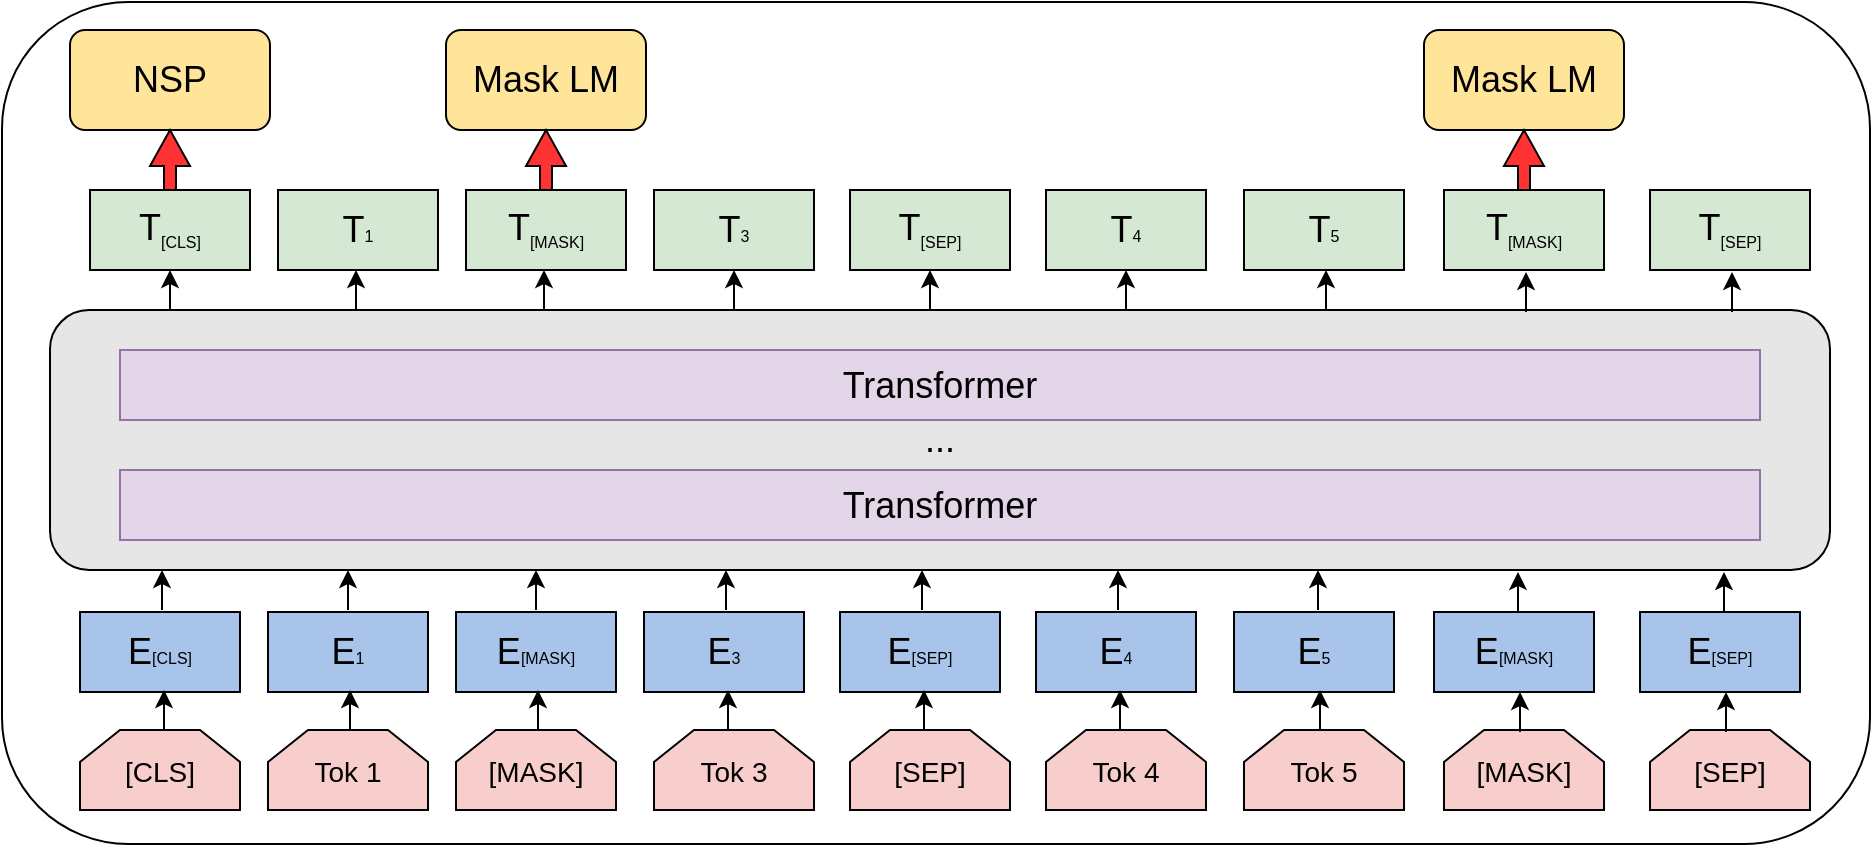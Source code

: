 <mxfile version="17.4.4" type="github"><diagram id="fWMDDp7Lm-e_HFF2qA3_" name="Page-1"><mxGraphModel dx="1426" dy="1937" grid="1" gridSize="10" guides="1" tooltips="1" connect="1" arrows="1" fold="1" page="0" pageScale="1" pageWidth="827" pageHeight="1169" math="0" shadow="0"><root><mxCell id="0"/><mxCell id="1" parent="0"/><mxCell id="NvGPmT_I2N-Bbcsn_XnZ-1" value="" style="rounded=1;whiteSpace=wrap;html=1;" vertex="1" parent="1"><mxGeometry x="276" y="-924" width="934" height="421" as="geometry"/></mxCell><mxCell id="NvGPmT_I2N-Bbcsn_XnZ-2" value="&lt;font style=&quot;font-size: 18px&quot;&gt;NSP&lt;/font&gt;" style="rounded=1;whiteSpace=wrap;html=1;fillColor=#FFE599;" vertex="1" parent="1"><mxGeometry x="310" y="-910" width="100" height="50" as="geometry"/></mxCell><mxCell id="NvGPmT_I2N-Bbcsn_XnZ-3" value="&lt;font style=&quot;font-size: 18px&quot;&gt;Mask LM&lt;/font&gt;" style="rounded=1;whiteSpace=wrap;html=1;fillColor=#FFE599;" vertex="1" parent="1"><mxGeometry x="498" y="-910" width="100" height="50" as="geometry"/></mxCell><mxCell id="NvGPmT_I2N-Bbcsn_XnZ-4" value="&lt;font style=&quot;font-size: 18px&quot;&gt;Mask LM&lt;/font&gt;" style="rounded=1;whiteSpace=wrap;html=1;fillColor=#FFE599;" vertex="1" parent="1"><mxGeometry x="987" y="-910" width="100" height="50" as="geometry"/></mxCell><mxCell id="NvGPmT_I2N-Bbcsn_XnZ-5" value="&lt;font style=&quot;font-size: 18px&quot;&gt;T&lt;/font&gt;&lt;sub&gt;&lt;font style=&quot;font-size: 8px&quot;&gt;[CLS]&lt;/font&gt;&lt;/sub&gt;" style="rounded=0;whiteSpace=wrap;html=1;fillColor=#D5E8D4;" vertex="1" parent="1"><mxGeometry x="320" y="-830" width="80" height="40" as="geometry"/></mxCell><mxCell id="NvGPmT_I2N-Bbcsn_XnZ-13" value="&lt;font style=&quot;font-size: 18px&quot;&gt;T&lt;/font&gt;&lt;font style=&quot;font-size: 8px&quot;&gt;1&lt;/font&gt;" style="rounded=0;whiteSpace=wrap;html=1;fillColor=#D5E8D4;" vertex="1" parent="1"><mxGeometry x="414" y="-830" width="80" height="40" as="geometry"/></mxCell><mxCell id="NvGPmT_I2N-Bbcsn_XnZ-14" value="&lt;font style=&quot;font-size: 18px&quot;&gt;T&lt;/font&gt;&lt;sub&gt;&lt;font style=&quot;font-size: 8px&quot;&gt;[MASK]&lt;/font&gt;&lt;/sub&gt;" style="rounded=0;whiteSpace=wrap;html=1;fillColor=#D5E8D4;" vertex="1" parent="1"><mxGeometry x="508" y="-830" width="80" height="40" as="geometry"/></mxCell><mxCell id="NvGPmT_I2N-Bbcsn_XnZ-15" value="&lt;font style=&quot;font-size: 18px&quot;&gt;T&lt;/font&gt;&lt;font style=&quot;font-size: 8px&quot;&gt;3&lt;/font&gt;" style="rounded=0;whiteSpace=wrap;html=1;fillColor=#D5E8D4;" vertex="1" parent="1"><mxGeometry x="602" y="-830" width="80" height="40" as="geometry"/></mxCell><mxCell id="NvGPmT_I2N-Bbcsn_XnZ-16" value="&lt;font style=&quot;font-size: 18px&quot;&gt;T&lt;/font&gt;&lt;sub&gt;&lt;font style=&quot;font-size: 8px&quot;&gt;[SEP]&lt;/font&gt;&lt;/sub&gt;" style="rounded=0;whiteSpace=wrap;html=1;fillColor=#D5E8D4;" vertex="1" parent="1"><mxGeometry x="700" y="-830" width="80" height="40" as="geometry"/></mxCell><mxCell id="NvGPmT_I2N-Bbcsn_XnZ-17" value="&lt;font style=&quot;font-size: 18px&quot;&gt;T&lt;/font&gt;&lt;font style=&quot;font-size: 8px&quot;&gt;4&lt;/font&gt;" style="rounded=0;whiteSpace=wrap;html=1;fillColor=#D5E8D4;" vertex="1" parent="1"><mxGeometry x="798" y="-830" width="80" height="40" as="geometry"/></mxCell><mxCell id="NvGPmT_I2N-Bbcsn_XnZ-18" value="&lt;font style=&quot;font-size: 18px&quot;&gt;T&lt;/font&gt;&lt;sub&gt;&lt;font style=&quot;font-size: 8px&quot;&gt;[MASK]&lt;/font&gt;&lt;/sub&gt;" style="rounded=0;whiteSpace=wrap;html=1;fillColor=#D5E8D4;" vertex="1" parent="1"><mxGeometry x="997" y="-830" width="80" height="40" as="geometry"/></mxCell><mxCell id="NvGPmT_I2N-Bbcsn_XnZ-19" value="&lt;font style=&quot;font-size: 18px&quot;&gt;T&lt;/font&gt;&lt;font style=&quot;font-size: 8px&quot;&gt;5&lt;/font&gt;" style="rounded=0;whiteSpace=wrap;html=1;fillColor=#D5E8D4;" vertex="1" parent="1"><mxGeometry x="897" y="-830" width="80" height="40" as="geometry"/></mxCell><mxCell id="NvGPmT_I2N-Bbcsn_XnZ-33" value="&lt;font style=&quot;font-size: 18px&quot;&gt;T&lt;/font&gt;&lt;sub&gt;&lt;font style=&quot;font-size: 8px&quot;&gt;[SEP]&lt;/font&gt;&lt;/sub&gt;" style="rounded=0;whiteSpace=wrap;html=1;fillColor=#D5E8D4;" vertex="1" parent="1"><mxGeometry x="1100" y="-830" width="80" height="40" as="geometry"/></mxCell><mxCell id="NvGPmT_I2N-Bbcsn_XnZ-36" value="" style="html=1;shadow=0;dashed=0;align=center;verticalAlign=middle;shape=mxgraph.arrows2.arrow;dy=0.7;dx=18;direction=north;notch=0;fontSize=18;fillColor=#FF3333;" vertex="1" parent="1"><mxGeometry x="350" y="-860" width="20" height="30" as="geometry"/></mxCell><mxCell id="NvGPmT_I2N-Bbcsn_XnZ-39" value="" style="html=1;shadow=0;dashed=0;align=center;verticalAlign=middle;shape=mxgraph.arrows2.arrow;dy=0.7;dx=18;direction=north;notch=0;fontSize=18;fillColor=#FF3333;" vertex="1" parent="1"><mxGeometry x="538" y="-860" width="20" height="30" as="geometry"/></mxCell><mxCell id="NvGPmT_I2N-Bbcsn_XnZ-42" value="" style="html=1;shadow=0;dashed=0;align=center;verticalAlign=middle;shape=mxgraph.arrows2.arrow;dy=0.7;dx=18;direction=north;notch=0;fontSize=18;fillColor=#FF3333;" vertex="1" parent="1"><mxGeometry x="1027" y="-860" width="20" height="30" as="geometry"/></mxCell><mxCell id="NvGPmT_I2N-Bbcsn_XnZ-44" value="..." style="rounded=1;whiteSpace=wrap;html=1;fontSize=18;fillColor=#E6E6E6;" vertex="1" parent="1"><mxGeometry x="300" y="-770" width="890" height="130" as="geometry"/></mxCell><mxCell id="NvGPmT_I2N-Bbcsn_XnZ-45" value="Transformer" style="rounded=0;whiteSpace=wrap;html=1;fontSize=18;fillColor=#e1d5e7;strokeColor=#9673a6;" vertex="1" parent="1"><mxGeometry x="335" y="-750" width="820" height="35" as="geometry"/></mxCell><mxCell id="NvGPmT_I2N-Bbcsn_XnZ-46" value="&lt;span&gt;Transformer&lt;/span&gt;" style="rounded=0;whiteSpace=wrap;html=1;fontSize=18;fillColor=#e1d5e7;strokeColor=#9673a6;" vertex="1" parent="1"><mxGeometry x="335" y="-690" width="820" height="35" as="geometry"/></mxCell><mxCell id="NvGPmT_I2N-Bbcsn_XnZ-57" value="&lt;sub&gt;&lt;font style=&quot;font-size: 18px&quot;&gt;E&lt;/font&gt;&lt;font style=&quot;font-size: 8px&quot;&gt;[CLS]&lt;/font&gt;&lt;/sub&gt;" style="rounded=0;whiteSpace=wrap;html=1;fillColor=#A9C4EB;" vertex="1" parent="1"><mxGeometry x="315" y="-619" width="80" height="40" as="geometry"/></mxCell><mxCell id="NvGPmT_I2N-Bbcsn_XnZ-58" value="&lt;font style=&quot;font-size: 18px&quot;&gt;E&lt;/font&gt;&lt;font style=&quot;font-size: 8px&quot;&gt;1&lt;/font&gt;" style="rounded=0;whiteSpace=wrap;html=1;fillColor=#A9C4EB;" vertex="1" parent="1"><mxGeometry x="409" y="-619" width="80" height="40" as="geometry"/></mxCell><mxCell id="NvGPmT_I2N-Bbcsn_XnZ-59" value="&lt;sub&gt;&lt;font style=&quot;font-size: 18px&quot;&gt;E&lt;/font&gt;&lt;font style=&quot;font-size: 8px&quot;&gt;[MASK]&lt;/font&gt;&lt;/sub&gt;" style="rounded=0;whiteSpace=wrap;html=1;fillColor=#A9C4EB;" vertex="1" parent="1"><mxGeometry x="503" y="-619" width="80" height="40" as="geometry"/></mxCell><mxCell id="NvGPmT_I2N-Bbcsn_XnZ-60" value="&lt;font style=&quot;font-size: 18px&quot;&gt;E&lt;/font&gt;&lt;font style=&quot;font-size: 8px&quot;&gt;3&lt;/font&gt;" style="rounded=0;whiteSpace=wrap;html=1;fillColor=#A9C4EB;" vertex="1" parent="1"><mxGeometry x="597" y="-619" width="80" height="40" as="geometry"/></mxCell><mxCell id="NvGPmT_I2N-Bbcsn_XnZ-61" value="&lt;sub&gt;&lt;font style=&quot;font-size: 18px&quot;&gt;E&lt;/font&gt;&lt;font style=&quot;font-size: 8px&quot;&gt;[SEP]&lt;/font&gt;&lt;/sub&gt;" style="rounded=0;whiteSpace=wrap;html=1;fillColor=#A9C4EB;" vertex="1" parent="1"><mxGeometry x="695" y="-619" width="80" height="40" as="geometry"/></mxCell><mxCell id="NvGPmT_I2N-Bbcsn_XnZ-62" value="&lt;font style=&quot;font-size: 18px&quot;&gt;E&lt;/font&gt;&lt;font style=&quot;font-size: 8px&quot;&gt;4&lt;/font&gt;" style="rounded=0;whiteSpace=wrap;html=1;fillColor=#A9C4EB;" vertex="1" parent="1"><mxGeometry x="793" y="-619" width="80" height="40" as="geometry"/></mxCell><mxCell id="NvGPmT_I2N-Bbcsn_XnZ-63" value="&lt;sub&gt;&lt;font style=&quot;font-size: 18px&quot;&gt;E&lt;/font&gt;&lt;font style=&quot;font-size: 8px&quot;&gt;[MASK]&lt;/font&gt;&lt;/sub&gt;" style="rounded=0;whiteSpace=wrap;html=1;fillColor=#A9C4EB;" vertex="1" parent="1"><mxGeometry x="992" y="-619" width="80" height="40" as="geometry"/></mxCell><mxCell id="NvGPmT_I2N-Bbcsn_XnZ-64" value="&lt;font style=&quot;font-size: 18px&quot;&gt;E&lt;/font&gt;&lt;font style=&quot;font-size: 8px&quot;&gt;5&lt;/font&gt;" style="rounded=0;whiteSpace=wrap;html=1;fillColor=#A9C4EB;" vertex="1" parent="1"><mxGeometry x="892" y="-619" width="80" height="40" as="geometry"/></mxCell><mxCell id="NvGPmT_I2N-Bbcsn_XnZ-65" value="&lt;sub&gt;&lt;font style=&quot;font-size: 18px&quot;&gt;E&lt;/font&gt;&lt;font style=&quot;font-size: 8px&quot;&gt;[SEP]&lt;/font&gt;&lt;/sub&gt;" style="rounded=0;whiteSpace=wrap;html=1;fillColor=#A9C4EB;" vertex="1" parent="1"><mxGeometry x="1095" y="-619" width="80" height="40" as="geometry"/></mxCell><mxCell id="NvGPmT_I2N-Bbcsn_XnZ-68" value="" style="edgeStyle=segmentEdgeStyle;endArrow=classic;html=1;rounded=0;fontSize=18;" edge="1" parent="1"><mxGeometry width="50" height="50" relative="1" as="geometry"><mxPoint x="360" y="-770" as="sourcePoint"/><mxPoint x="360" y="-790" as="targetPoint"/></mxGeometry></mxCell><mxCell id="NvGPmT_I2N-Bbcsn_XnZ-70" value="" style="edgeStyle=segmentEdgeStyle;endArrow=classic;html=1;rounded=0;fontSize=18;" edge="1" parent="1"><mxGeometry width="50" height="50" relative="1" as="geometry"><mxPoint x="453" y="-770" as="sourcePoint"/><mxPoint x="453" y="-790" as="targetPoint"/></mxGeometry></mxCell><mxCell id="NvGPmT_I2N-Bbcsn_XnZ-72" value="" style="edgeStyle=segmentEdgeStyle;endArrow=classic;html=1;rounded=0;fontSize=18;" edge="1" parent="1"><mxGeometry width="50" height="50" relative="1" as="geometry"><mxPoint x="547" y="-770" as="sourcePoint"/><mxPoint x="547" y="-790" as="targetPoint"/></mxGeometry></mxCell><mxCell id="NvGPmT_I2N-Bbcsn_XnZ-73" value="" style="edgeStyle=segmentEdgeStyle;endArrow=classic;html=1;rounded=0;fontSize=18;" edge="1" parent="1"><mxGeometry width="50" height="50" relative="1" as="geometry"><mxPoint x="642" y="-770" as="sourcePoint"/><mxPoint x="642" y="-790" as="targetPoint"/></mxGeometry></mxCell><mxCell id="NvGPmT_I2N-Bbcsn_XnZ-75" value="" style="edgeStyle=segmentEdgeStyle;endArrow=classic;html=1;rounded=0;fontSize=18;" edge="1" parent="1"><mxGeometry width="50" height="50" relative="1" as="geometry"><mxPoint x="938" y="-770" as="sourcePoint"/><mxPoint x="938" y="-790" as="targetPoint"/></mxGeometry></mxCell><mxCell id="NvGPmT_I2N-Bbcsn_XnZ-76" value="" style="edgeStyle=segmentEdgeStyle;endArrow=classic;html=1;rounded=0;fontSize=18;" edge="1" parent="1"><mxGeometry width="50" height="50" relative="1" as="geometry"><mxPoint x="838" y="-770" as="sourcePoint"/><mxPoint x="838" y="-790" as="targetPoint"/></mxGeometry></mxCell><mxCell id="NvGPmT_I2N-Bbcsn_XnZ-77" value="" style="edgeStyle=segmentEdgeStyle;endArrow=classic;html=1;rounded=0;fontSize=18;" edge="1" parent="1"><mxGeometry width="50" height="50" relative="1" as="geometry"><mxPoint x="740" y="-770" as="sourcePoint"/><mxPoint x="740" y="-790" as="targetPoint"/></mxGeometry></mxCell><mxCell id="NvGPmT_I2N-Bbcsn_XnZ-78" value="" style="edgeStyle=segmentEdgeStyle;endArrow=classic;html=1;rounded=0;fontSize=18;" edge="1" parent="1"><mxGeometry width="50" height="50" relative="1" as="geometry"><mxPoint x="1038" y="-769" as="sourcePoint"/><mxPoint x="1038" y="-789" as="targetPoint"/></mxGeometry></mxCell><mxCell id="NvGPmT_I2N-Bbcsn_XnZ-80" value="" style="edgeStyle=segmentEdgeStyle;endArrow=classic;html=1;rounded=0;fontSize=18;" edge="1" parent="1"><mxGeometry width="50" height="50" relative="1" as="geometry"><mxPoint x="1141" y="-769" as="sourcePoint"/><mxPoint x="1141" y="-789" as="targetPoint"/></mxGeometry></mxCell><mxCell id="NvGPmT_I2N-Bbcsn_XnZ-81" value="" style="edgeStyle=segmentEdgeStyle;endArrow=classic;html=1;rounded=0;fontSize=18;" edge="1" parent="1"><mxGeometry width="50" height="50" relative="1" as="geometry"><mxPoint x="356" y="-620" as="sourcePoint"/><mxPoint x="356" y="-640" as="targetPoint"/></mxGeometry></mxCell><mxCell id="NvGPmT_I2N-Bbcsn_XnZ-82" value="" style="edgeStyle=segmentEdgeStyle;endArrow=classic;html=1;rounded=0;fontSize=18;" edge="1" parent="1"><mxGeometry width="50" height="50" relative="1" as="geometry"><mxPoint x="449" y="-620" as="sourcePoint"/><mxPoint x="449" y="-640" as="targetPoint"/></mxGeometry></mxCell><mxCell id="NvGPmT_I2N-Bbcsn_XnZ-83" value="" style="edgeStyle=segmentEdgeStyle;endArrow=classic;html=1;rounded=0;fontSize=18;" edge="1" parent="1"><mxGeometry width="50" height="50" relative="1" as="geometry"><mxPoint x="543" y="-620" as="sourcePoint"/><mxPoint x="543" y="-640" as="targetPoint"/></mxGeometry></mxCell><mxCell id="NvGPmT_I2N-Bbcsn_XnZ-84" value="" style="edgeStyle=segmentEdgeStyle;endArrow=classic;html=1;rounded=0;fontSize=18;" edge="1" parent="1"><mxGeometry width="50" height="50" relative="1" as="geometry"><mxPoint x="638" y="-620" as="sourcePoint"/><mxPoint x="638" y="-640" as="targetPoint"/></mxGeometry></mxCell><mxCell id="NvGPmT_I2N-Bbcsn_XnZ-85" value="" style="edgeStyle=segmentEdgeStyle;endArrow=classic;html=1;rounded=0;fontSize=18;" edge="1" parent="1"><mxGeometry width="50" height="50" relative="1" as="geometry"><mxPoint x="934" y="-620" as="sourcePoint"/><mxPoint x="934" y="-640" as="targetPoint"/></mxGeometry></mxCell><mxCell id="NvGPmT_I2N-Bbcsn_XnZ-86" value="" style="edgeStyle=segmentEdgeStyle;endArrow=classic;html=1;rounded=0;fontSize=18;" edge="1" parent="1"><mxGeometry width="50" height="50" relative="1" as="geometry"><mxPoint x="834" y="-620" as="sourcePoint"/><mxPoint x="834" y="-640" as="targetPoint"/></mxGeometry></mxCell><mxCell id="NvGPmT_I2N-Bbcsn_XnZ-87" value="" style="edgeStyle=segmentEdgeStyle;endArrow=classic;html=1;rounded=0;fontSize=18;" edge="1" parent="1"><mxGeometry width="50" height="50" relative="1" as="geometry"><mxPoint x="736" y="-620" as="sourcePoint"/><mxPoint x="736" y="-640" as="targetPoint"/></mxGeometry></mxCell><mxCell id="NvGPmT_I2N-Bbcsn_XnZ-88" value="" style="edgeStyle=segmentEdgeStyle;endArrow=classic;html=1;rounded=0;fontSize=18;" edge="1" parent="1"><mxGeometry width="50" height="50" relative="1" as="geometry"><mxPoint x="1034" y="-619" as="sourcePoint"/><mxPoint x="1034" y="-639" as="targetPoint"/></mxGeometry></mxCell><mxCell id="NvGPmT_I2N-Bbcsn_XnZ-89" value="" style="edgeStyle=segmentEdgeStyle;endArrow=classic;html=1;rounded=0;fontSize=18;" edge="1" parent="1"><mxGeometry width="50" height="50" relative="1" as="geometry"><mxPoint x="1137" y="-619" as="sourcePoint"/><mxPoint x="1137" y="-639" as="targetPoint"/></mxGeometry></mxCell><mxCell id="NvGPmT_I2N-Bbcsn_XnZ-90" value="&lt;font style=&quot;font-size: 14px&quot;&gt;[CLS]&lt;/font&gt;" style="shape=loopLimit;whiteSpace=wrap;html=1;fontSize=18;fillColor=#F8CECC;" vertex="1" parent="1"><mxGeometry x="315" y="-560" width="80" height="40" as="geometry"/></mxCell><mxCell id="NvGPmT_I2N-Bbcsn_XnZ-91" value="&lt;font style=&quot;font-size: 14px&quot;&gt;[SEP]&lt;/font&gt;" style="shape=loopLimit;whiteSpace=wrap;html=1;fontSize=18;fillColor=#F8CECC;" vertex="1" parent="1"><mxGeometry x="700" y="-560" width="80" height="40" as="geometry"/></mxCell><mxCell id="NvGPmT_I2N-Bbcsn_XnZ-92" value="&lt;font style=&quot;font-size: 14px&quot;&gt;Tok 4&lt;/font&gt;" style="shape=loopLimit;whiteSpace=wrap;html=1;fontSize=18;fillColor=#F8CECC;" vertex="1" parent="1"><mxGeometry x="798" y="-560" width="80" height="40" as="geometry"/></mxCell><mxCell id="NvGPmT_I2N-Bbcsn_XnZ-93" value="&lt;font style=&quot;font-size: 14px&quot;&gt;Tok 5&lt;/font&gt;" style="shape=loopLimit;whiteSpace=wrap;html=1;fontSize=18;fillColor=#F8CECC;" vertex="1" parent="1"><mxGeometry x="897" y="-560" width="80" height="40" as="geometry"/></mxCell><mxCell id="NvGPmT_I2N-Bbcsn_XnZ-94" value="&lt;font style=&quot;font-size: 14px&quot;&gt;[MASK]&lt;/font&gt;" style="shape=loopLimit;whiteSpace=wrap;html=1;fontSize=18;fillColor=#F8CECC;" vertex="1" parent="1"><mxGeometry x="997" y="-560" width="80" height="40" as="geometry"/></mxCell><mxCell id="NvGPmT_I2N-Bbcsn_XnZ-95" value="&lt;font style=&quot;font-size: 14px&quot;&gt;[SEP]&lt;/font&gt;" style="shape=loopLimit;whiteSpace=wrap;html=1;fontSize=18;fillColor=#F8CECC;" vertex="1" parent="1"><mxGeometry x="1100" y="-560" width="80" height="40" as="geometry"/></mxCell><mxCell id="NvGPmT_I2N-Bbcsn_XnZ-96" value="&lt;font style=&quot;font-size: 14px&quot;&gt;Tok 1&lt;/font&gt;" style="shape=loopLimit;whiteSpace=wrap;html=1;fontSize=18;fillColor=#F8CECC;" vertex="1" parent="1"><mxGeometry x="409" y="-560" width="80" height="40" as="geometry"/></mxCell><mxCell id="NvGPmT_I2N-Bbcsn_XnZ-97" value="&lt;font style=&quot;font-size: 14px&quot;&gt;[MASK]&lt;/font&gt;" style="shape=loopLimit;whiteSpace=wrap;html=1;fontSize=18;fillColor=#F8CECC;" vertex="1" parent="1"><mxGeometry x="503" y="-560" width="80" height="40" as="geometry"/></mxCell><mxCell id="NvGPmT_I2N-Bbcsn_XnZ-98" value="&lt;font style=&quot;font-size: 14px&quot;&gt;Tok 3&lt;/font&gt;" style="shape=loopLimit;whiteSpace=wrap;html=1;fontSize=18;fillColor=#F8CECC;" vertex="1" parent="1"><mxGeometry x="602" y="-560" width="80" height="40" as="geometry"/></mxCell><mxCell id="NvGPmT_I2N-Bbcsn_XnZ-99" value="" style="edgeStyle=segmentEdgeStyle;endArrow=classic;html=1;rounded=0;fontSize=18;" edge="1" parent="1"><mxGeometry width="50" height="50" relative="1" as="geometry"><mxPoint x="357" y="-560" as="sourcePoint"/><mxPoint x="357" y="-580" as="targetPoint"/></mxGeometry></mxCell><mxCell id="NvGPmT_I2N-Bbcsn_XnZ-100" value="" style="edgeStyle=segmentEdgeStyle;endArrow=classic;html=1;rounded=0;fontSize=18;" edge="1" parent="1"><mxGeometry width="50" height="50" relative="1" as="geometry"><mxPoint x="450" y="-560" as="sourcePoint"/><mxPoint x="450" y="-580" as="targetPoint"/></mxGeometry></mxCell><mxCell id="NvGPmT_I2N-Bbcsn_XnZ-101" value="" style="edgeStyle=segmentEdgeStyle;endArrow=classic;html=1;rounded=0;fontSize=18;" edge="1" parent="1"><mxGeometry width="50" height="50" relative="1" as="geometry"><mxPoint x="544" y="-560" as="sourcePoint"/><mxPoint x="544" y="-580" as="targetPoint"/></mxGeometry></mxCell><mxCell id="NvGPmT_I2N-Bbcsn_XnZ-102" value="" style="edgeStyle=segmentEdgeStyle;endArrow=classic;html=1;rounded=0;fontSize=18;" edge="1" parent="1"><mxGeometry width="50" height="50" relative="1" as="geometry"><mxPoint x="639" y="-560" as="sourcePoint"/><mxPoint x="639" y="-580" as="targetPoint"/></mxGeometry></mxCell><mxCell id="NvGPmT_I2N-Bbcsn_XnZ-103" value="" style="edgeStyle=segmentEdgeStyle;endArrow=classic;html=1;rounded=0;fontSize=18;" edge="1" parent="1"><mxGeometry width="50" height="50" relative="1" as="geometry"><mxPoint x="935" y="-560" as="sourcePoint"/><mxPoint x="935" y="-580" as="targetPoint"/></mxGeometry></mxCell><mxCell id="NvGPmT_I2N-Bbcsn_XnZ-104" value="" style="edgeStyle=segmentEdgeStyle;endArrow=classic;html=1;rounded=0;fontSize=18;" edge="1" parent="1"><mxGeometry width="50" height="50" relative="1" as="geometry"><mxPoint x="835" y="-560" as="sourcePoint"/><mxPoint x="835" y="-580" as="targetPoint"/></mxGeometry></mxCell><mxCell id="NvGPmT_I2N-Bbcsn_XnZ-105" value="" style="edgeStyle=segmentEdgeStyle;endArrow=classic;html=1;rounded=0;fontSize=18;" edge="1" parent="1"><mxGeometry width="50" height="50" relative="1" as="geometry"><mxPoint x="737" y="-560" as="sourcePoint"/><mxPoint x="737" y="-580" as="targetPoint"/></mxGeometry></mxCell><mxCell id="NvGPmT_I2N-Bbcsn_XnZ-106" value="" style="edgeStyle=segmentEdgeStyle;endArrow=classic;html=1;rounded=0;fontSize=18;" edge="1" parent="1"><mxGeometry width="50" height="50" relative="1" as="geometry"><mxPoint x="1035" y="-559" as="sourcePoint"/><mxPoint x="1035" y="-579" as="targetPoint"/></mxGeometry></mxCell><mxCell id="NvGPmT_I2N-Bbcsn_XnZ-107" value="" style="edgeStyle=segmentEdgeStyle;endArrow=classic;html=1;rounded=0;fontSize=18;" edge="1" parent="1"><mxGeometry width="50" height="50" relative="1" as="geometry"><mxPoint x="1138" y="-559" as="sourcePoint"/><mxPoint x="1138" y="-579" as="targetPoint"/></mxGeometry></mxCell></root></mxGraphModel></diagram></mxfile>